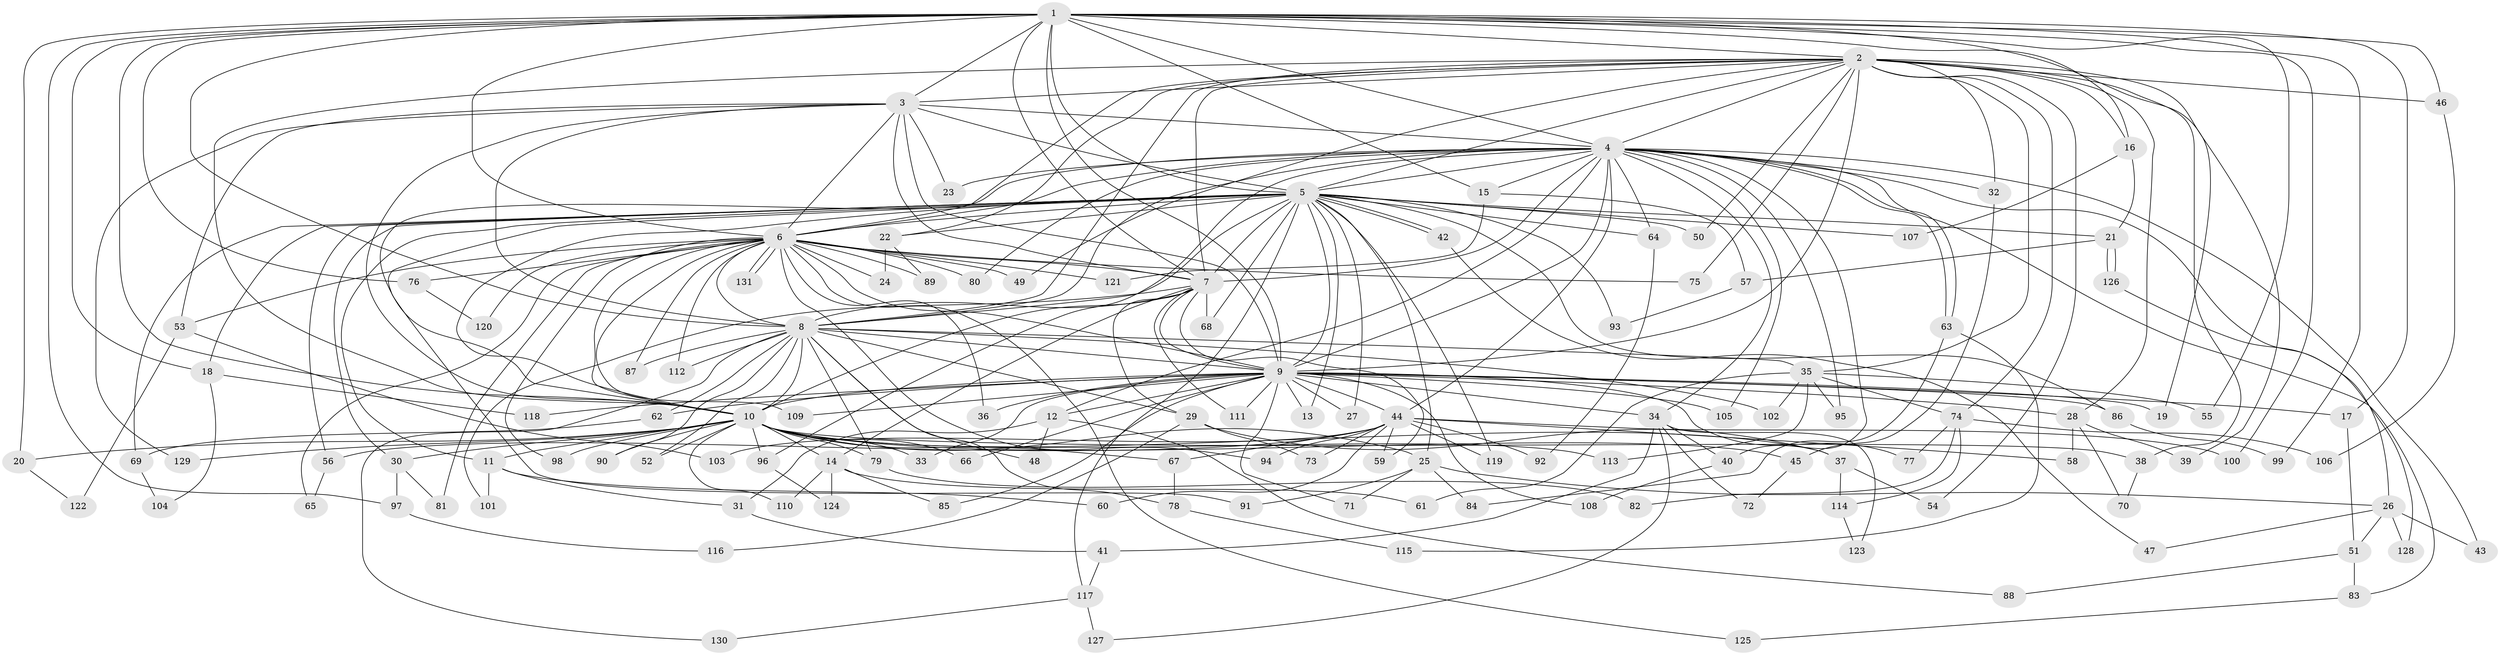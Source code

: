 // Generated by graph-tools (version 1.1) at 2025/25/03/09/25 03:25:39]
// undirected, 131 vertices, 287 edges
graph export_dot {
graph [start="1"]
  node [color=gray90,style=filled];
  1;
  2;
  3;
  4;
  5;
  6;
  7;
  8;
  9;
  10;
  11;
  12;
  13;
  14;
  15;
  16;
  17;
  18;
  19;
  20;
  21;
  22;
  23;
  24;
  25;
  26;
  27;
  28;
  29;
  30;
  31;
  32;
  33;
  34;
  35;
  36;
  37;
  38;
  39;
  40;
  41;
  42;
  43;
  44;
  45;
  46;
  47;
  48;
  49;
  50;
  51;
  52;
  53;
  54;
  55;
  56;
  57;
  58;
  59;
  60;
  61;
  62;
  63;
  64;
  65;
  66;
  67;
  68;
  69;
  70;
  71;
  72;
  73;
  74;
  75;
  76;
  77;
  78;
  79;
  80;
  81;
  82;
  83;
  84;
  85;
  86;
  87;
  88;
  89;
  90;
  91;
  92;
  93;
  94;
  95;
  96;
  97;
  98;
  99;
  100;
  101;
  102;
  103;
  104;
  105;
  106;
  107;
  108;
  109;
  110;
  111;
  112;
  113;
  114;
  115;
  116;
  117;
  118;
  119;
  120;
  121;
  122;
  123;
  124;
  125;
  126;
  127;
  128;
  129;
  130;
  131;
  1 -- 2;
  1 -- 3;
  1 -- 4;
  1 -- 5;
  1 -- 6;
  1 -- 7;
  1 -- 8;
  1 -- 9;
  1 -- 10;
  1 -- 15;
  1 -- 16;
  1 -- 17;
  1 -- 18;
  1 -- 19;
  1 -- 20;
  1 -- 46;
  1 -- 55;
  1 -- 76;
  1 -- 97;
  1 -- 99;
  1 -- 100;
  2 -- 3;
  2 -- 4;
  2 -- 5;
  2 -- 6;
  2 -- 7;
  2 -- 8;
  2 -- 9;
  2 -- 10;
  2 -- 16;
  2 -- 22;
  2 -- 28;
  2 -- 32;
  2 -- 35;
  2 -- 38;
  2 -- 39;
  2 -- 46;
  2 -- 49;
  2 -- 50;
  2 -- 54;
  2 -- 74;
  2 -- 75;
  3 -- 4;
  3 -- 5;
  3 -- 6;
  3 -- 7;
  3 -- 8;
  3 -- 9;
  3 -- 10;
  3 -- 23;
  3 -- 53;
  3 -- 129;
  4 -- 5;
  4 -- 6;
  4 -- 7;
  4 -- 8;
  4 -- 9;
  4 -- 10;
  4 -- 12;
  4 -- 15;
  4 -- 23;
  4 -- 26;
  4 -- 32;
  4 -- 34;
  4 -- 40;
  4 -- 43;
  4 -- 44;
  4 -- 63;
  4 -- 63;
  4 -- 64;
  4 -- 80;
  4 -- 83;
  4 -- 95;
  4 -- 96;
  4 -- 105;
  5 -- 6;
  5 -- 7;
  5 -- 8;
  5 -- 9;
  5 -- 10;
  5 -- 11;
  5 -- 13;
  5 -- 18;
  5 -- 21;
  5 -- 22;
  5 -- 25;
  5 -- 27;
  5 -- 30;
  5 -- 42;
  5 -- 42;
  5 -- 50;
  5 -- 56;
  5 -- 64;
  5 -- 68;
  5 -- 69;
  5 -- 86;
  5 -- 91;
  5 -- 93;
  5 -- 107;
  5 -- 117;
  5 -- 119;
  6 -- 7;
  6 -- 8;
  6 -- 9;
  6 -- 10;
  6 -- 24;
  6 -- 36;
  6 -- 49;
  6 -- 53;
  6 -- 65;
  6 -- 75;
  6 -- 76;
  6 -- 80;
  6 -- 81;
  6 -- 87;
  6 -- 89;
  6 -- 94;
  6 -- 98;
  6 -- 109;
  6 -- 112;
  6 -- 120;
  6 -- 121;
  6 -- 125;
  6 -- 131;
  6 -- 131;
  7 -- 8;
  7 -- 9;
  7 -- 10;
  7 -- 14;
  7 -- 29;
  7 -- 59;
  7 -- 68;
  7 -- 101;
  7 -- 111;
  8 -- 9;
  8 -- 10;
  8 -- 29;
  8 -- 35;
  8 -- 48;
  8 -- 52;
  8 -- 62;
  8 -- 78;
  8 -- 79;
  8 -- 87;
  8 -- 90;
  8 -- 102;
  8 -- 112;
  8 -- 130;
  9 -- 10;
  9 -- 12;
  9 -- 13;
  9 -- 17;
  9 -- 19;
  9 -- 27;
  9 -- 28;
  9 -- 33;
  9 -- 34;
  9 -- 36;
  9 -- 44;
  9 -- 62;
  9 -- 66;
  9 -- 71;
  9 -- 77;
  9 -- 85;
  9 -- 86;
  9 -- 105;
  9 -- 108;
  9 -- 109;
  9 -- 111;
  9 -- 118;
  10 -- 11;
  10 -- 14;
  10 -- 20;
  10 -- 25;
  10 -- 30;
  10 -- 33;
  10 -- 37;
  10 -- 38;
  10 -- 45;
  10 -- 52;
  10 -- 66;
  10 -- 67;
  10 -- 79;
  10 -- 90;
  10 -- 96;
  10 -- 98;
  10 -- 110;
  10 -- 113;
  10 -- 129;
  11 -- 31;
  11 -- 60;
  11 -- 101;
  12 -- 31;
  12 -- 48;
  12 -- 88;
  14 -- 61;
  14 -- 85;
  14 -- 110;
  14 -- 124;
  15 -- 57;
  15 -- 121;
  16 -- 21;
  16 -- 107;
  17 -- 51;
  18 -- 104;
  18 -- 118;
  20 -- 122;
  21 -- 57;
  21 -- 126;
  21 -- 126;
  22 -- 24;
  22 -- 89;
  25 -- 26;
  25 -- 71;
  25 -- 84;
  25 -- 91;
  26 -- 43;
  26 -- 47;
  26 -- 51;
  26 -- 128;
  28 -- 39;
  28 -- 58;
  28 -- 70;
  29 -- 37;
  29 -- 73;
  29 -- 116;
  30 -- 81;
  30 -- 97;
  31 -- 41;
  32 -- 45;
  34 -- 40;
  34 -- 41;
  34 -- 72;
  34 -- 123;
  34 -- 127;
  35 -- 55;
  35 -- 61;
  35 -- 74;
  35 -- 95;
  35 -- 102;
  35 -- 113;
  37 -- 54;
  37 -- 114;
  38 -- 70;
  40 -- 108;
  41 -- 117;
  42 -- 47;
  44 -- 56;
  44 -- 58;
  44 -- 59;
  44 -- 60;
  44 -- 67;
  44 -- 73;
  44 -- 92;
  44 -- 94;
  44 -- 100;
  44 -- 103;
  44 -- 119;
  45 -- 72;
  46 -- 106;
  51 -- 83;
  51 -- 88;
  53 -- 103;
  53 -- 122;
  56 -- 65;
  57 -- 93;
  62 -- 69;
  63 -- 84;
  63 -- 115;
  64 -- 92;
  67 -- 78;
  69 -- 104;
  74 -- 77;
  74 -- 82;
  74 -- 106;
  74 -- 114;
  76 -- 120;
  78 -- 115;
  79 -- 82;
  83 -- 125;
  86 -- 99;
  96 -- 124;
  97 -- 116;
  114 -- 123;
  117 -- 127;
  117 -- 130;
  126 -- 128;
}

